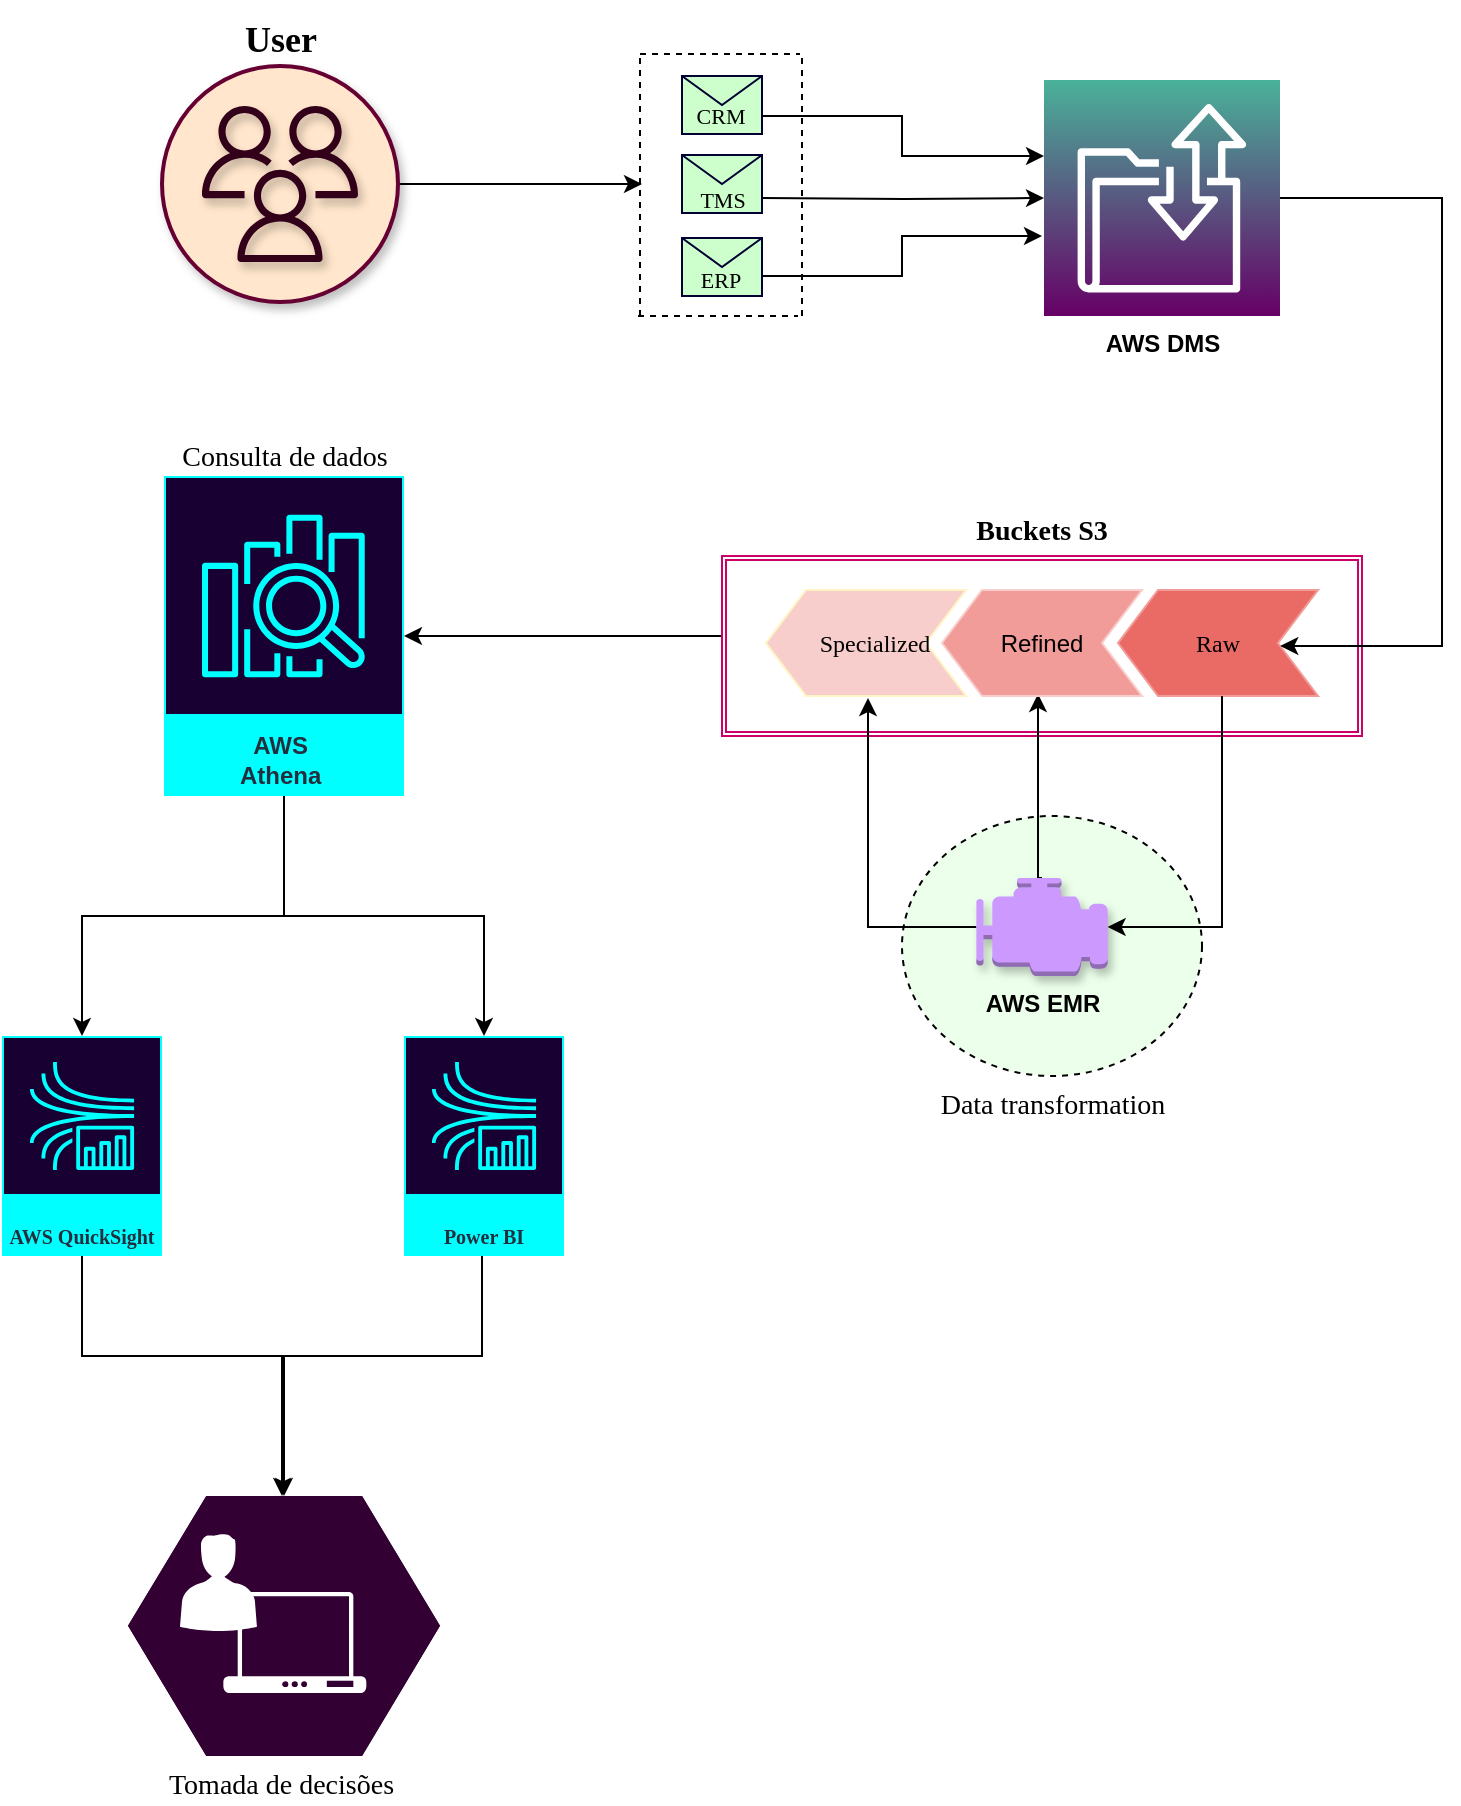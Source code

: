 <mxfile version="21.3.4" type="github">
  <diagram name="Página-1" id="uI1IjuKpUBhQf2RZqEu1">
    <mxGraphModel dx="1400" dy="595" grid="1" gridSize="10" guides="1" tooltips="1" connect="1" arrows="1" fold="1" page="1" pageScale="1" pageWidth="827" pageHeight="1169" math="0" shadow="0">
      <root>
        <mxCell id="0" />
        <mxCell id="1" parent="0" />
        <mxCell id="5gVIDFg0tng2kCdoH3zb-67" value="Attribute" style="ellipse;whiteSpace=wrap;html=1;align=center;dashed=1;fillColor=#EBFFEA;" vertex="1" parent="1">
          <mxGeometry x="530" y="450" width="150" height="130" as="geometry" />
        </mxCell>
        <mxCell id="5gVIDFg0tng2kCdoH3zb-55" style="edgeStyle=orthogonalEdgeStyle;rounded=0;orthogonalLoop=1;jettySize=auto;html=1;" edge="1" parent="1" source="5gVIDFg0tng2kCdoH3zb-44">
          <mxGeometry relative="1" as="geometry">
            <mxPoint x="600" y="160" as="targetPoint" />
            <Array as="points">
              <mxPoint x="530" y="180" />
              <mxPoint x="530" y="160" />
            </Array>
          </mxGeometry>
        </mxCell>
        <mxCell id="5gVIDFg0tng2kCdoH3zb-44" value="" style="shape=message;html=1;html=1;outlineConnect=0;labelPosition=center;verticalLabelPosition=bottom;align=center;verticalAlign=top;fillColor=#CCFFCC;strokeColor=#000033;" vertex="1" parent="1">
          <mxGeometry x="420" y="161" width="40" height="29" as="geometry" />
        </mxCell>
        <mxCell id="5gVIDFg0tng2kCdoH3zb-43" value="" style="shape=message;html=1;html=1;outlineConnect=0;labelPosition=center;verticalLabelPosition=bottom;align=center;verticalAlign=top;fillColor=#CCFFCC;strokeColor=#000033;" vertex="1" parent="1">
          <mxGeometry x="420" y="119.5" width="40" height="29" as="geometry" />
        </mxCell>
        <mxCell id="5gVIDFg0tng2kCdoH3zb-69" style="edgeStyle=orthogonalEdgeStyle;rounded=0;orthogonalLoop=1;jettySize=auto;html=1;" edge="1" parent="1" source="5gVIDFg0tng2kCdoH3zb-8" target="5gVIDFg0tng2kCdoH3zb-22">
          <mxGeometry relative="1" as="geometry">
            <Array as="points">
              <mxPoint x="400" y="360" />
              <mxPoint x="400" y="360" />
            </Array>
          </mxGeometry>
        </mxCell>
        <mxCell id="5gVIDFg0tng2kCdoH3zb-8" value="" style="shape=ext;double=1;rounded=1;whiteSpace=wrap;html=1;strokeColor=#CC0066;fillColor=#FFFFFF;arcSize=0;" vertex="1" parent="1">
          <mxGeometry x="440" y="320" width="320" height="90" as="geometry" />
        </mxCell>
        <mxCell id="5gVIDFg0tng2kCdoH3zb-46" style="edgeStyle=orthogonalEdgeStyle;rounded=0;orthogonalLoop=1;jettySize=auto;html=1;" edge="1" parent="1" source="LXj0H7g9ZqXSp_bMiU7b-30">
          <mxGeometry relative="1" as="geometry">
            <mxPoint x="400" y="134" as="targetPoint" />
          </mxGeometry>
        </mxCell>
        <mxCell id="LXj0H7g9ZqXSp_bMiU7b-30" value="" style="ellipse;whiteSpace=wrap;html=1;aspect=fixed;shadow=1;pointerEvents=1;strokeColor=#660033;strokeWidth=2;fontFamily=Helvetica;fontSize=12;fontColor=default;fillColor=#FFE6CC;" parent="1" vertex="1">
          <mxGeometry x="160" y="75" width="118" height="118" as="geometry" />
        </mxCell>
        <mxCell id="LXj0H7g9ZqXSp_bMiU7b-2" value="" style="endArrow=none;dashed=1;html=1;rounded=0;" parent="1" edge="1">
          <mxGeometry width="50" height="50" relative="1" as="geometry">
            <mxPoint x="480" y="200" as="sourcePoint" />
            <mxPoint x="480" y="70" as="targetPoint" />
            <Array as="points" />
          </mxGeometry>
        </mxCell>
        <mxCell id="LXj0H7g9ZqXSp_bMiU7b-4" value="" style="endArrow=none;dashed=1;html=1;rounded=0;" parent="1" edge="1">
          <mxGeometry width="50" height="50" relative="1" as="geometry">
            <mxPoint x="399" y="69" as="sourcePoint" />
            <mxPoint x="479" y="69" as="targetPoint" />
            <Array as="points">
              <mxPoint x="429" y="69" />
            </Array>
          </mxGeometry>
        </mxCell>
        <mxCell id="LXj0H7g9ZqXSp_bMiU7b-18" value="" style="shape=message;html=1;html=1;outlineConnect=0;labelPosition=center;verticalLabelPosition=bottom;align=center;verticalAlign=top;fillColor=#CCFFCC;strokeColor=#000033;" parent="1" vertex="1">
          <mxGeometry x="420" y="80" width="40" height="29" as="geometry" />
        </mxCell>
        <mxCell id="5gVIDFg0tng2kCdoH3zb-15" style="edgeStyle=orthogonalEdgeStyle;rounded=0;orthogonalLoop=1;jettySize=auto;html=1;exitX=0;exitY=0.5;exitDx=0;exitDy=0;exitPerimeter=0;entryX=0;entryY=0.5;entryDx=0;entryDy=0;entryPerimeter=0;" edge="1" parent="1" source="LXj0H7g9ZqXSp_bMiU7b-27" target="LXj0H7g9ZqXSp_bMiU7b-27">
          <mxGeometry relative="1" as="geometry" />
        </mxCell>
        <mxCell id="5gVIDFg0tng2kCdoH3zb-65" style="edgeStyle=orthogonalEdgeStyle;rounded=0;orthogonalLoop=1;jettySize=auto;html=1;exitX=0.5;exitY=0;exitDx=0;exitDy=0;exitPerimeter=0;entryX=0.52;entryY=0.981;entryDx=0;entryDy=0;entryPerimeter=0;" edge="1" parent="1" source="LXj0H7g9ZqXSp_bMiU7b-27" target="5gVIDFg0tng2kCdoH3zb-4">
          <mxGeometry relative="1" as="geometry">
            <Array as="points">
              <mxPoint x="598" y="481" />
            </Array>
          </mxGeometry>
        </mxCell>
        <mxCell id="5gVIDFg0tng2kCdoH3zb-66" style="edgeStyle=orthogonalEdgeStyle;rounded=0;orthogonalLoop=1;jettySize=auto;html=1;entryX=0.49;entryY=1.019;entryDx=0;entryDy=0;entryPerimeter=0;" edge="1" parent="1" source="LXj0H7g9ZqXSp_bMiU7b-27" target="5gVIDFg0tng2kCdoH3zb-5">
          <mxGeometry relative="1" as="geometry" />
        </mxCell>
        <mxCell id="LXj0H7g9ZqXSp_bMiU7b-27" value="&lt;b&gt;AWS EMR&lt;/b&gt;" style="outlineConnect=0;dashed=0;verticalLabelPosition=bottom;verticalAlign=top;align=center;html=1;shape=mxgraph.aws3.emr_engine;fillColor=#CC99FF;gradientColor=none;shadow=1;pointerEvents=1;strokeColor=#6600CC;strokeWidth=2;fontFamily=Helvetica;fontSize=12;fontColor=default;" parent="1" vertex="1">
          <mxGeometry x="567.19" y="481" width="65.63" height="49" as="geometry" />
        </mxCell>
        <mxCell id="LXj0H7g9ZqXSp_bMiU7b-29" value="" style="sketch=0;outlineConnect=0;fontColor=#232F3E;gradientColor=none;fillColor=#33001A;strokeColor=#660033;dashed=0;verticalLabelPosition=bottom;verticalAlign=top;align=center;html=1;fontSize=12;fontStyle=0;aspect=fixed;pointerEvents=1;shape=mxgraph.aws4.users;shadow=1;strokeWidth=2;fontFamily=Helvetica;" parent="1" vertex="1">
          <mxGeometry x="180" y="95" width="78" height="78" as="geometry" />
        </mxCell>
        <mxCell id="LXj0H7g9ZqXSp_bMiU7b-34" value="&lt;font face=&quot;Georgia&quot; style=&quot;font-size: 14px;&quot;&gt;Data transformation&lt;/font&gt;" style="text;html=1;align=center;verticalAlign=middle;resizable=0;points=[];autosize=1;strokeColor=none;fillColor=none;fontSize=12;fontFamily=Helvetica;fontColor=default;" parent="1" vertex="1">
          <mxGeometry x="530" y="580" width="150" height="30" as="geometry" />
        </mxCell>
        <mxCell id="LXj0H7g9ZqXSp_bMiU7b-37" value="&lt;font face=&quot;Georgia&quot; style=&quot;font-size: 18px;&quot;&gt;&lt;b&gt;User&lt;/b&gt;&lt;/font&gt;" style="text;html=1;align=center;verticalAlign=middle;resizable=0;points=[];autosize=1;strokeColor=none;fillColor=none;fontSize=12;fontFamily=Helvetica;fontColor=default;" parent="1" vertex="1">
          <mxGeometry x="184" y="42" width="70" height="40" as="geometry" />
        </mxCell>
        <mxCell id="5gVIDFg0tng2kCdoH3zb-2" value="&lt;font style=&quot;font-size: 14px;&quot; face=&quot;Georgia&quot;&gt;Buckets S3&lt;br&gt;&lt;br&gt;&lt;/font&gt;" style="swimlane;childLayout=stackLayout;horizontal=1;fillColor=none;horizontalStack=1;resizeParent=1;resizeParentMax=0;resizeLast=0;collapsible=0;strokeColor=none;stackBorder=10;stackSpacing=-12;resizable=1;align=center;points=[];whiteSpace=wrap;html=1;" vertex="1" parent="1">
          <mxGeometry x="452" y="304" width="296" height="96" as="geometry" />
        </mxCell>
        <mxCell id="5gVIDFg0tng2kCdoH3zb-5" value="&lt;font style=&quot;border-color: var(--border-color);&quot; face=&quot;Georgia&quot;&gt;&amp;nbsp; &amp;nbsp;Specialized&lt;/font&gt;" style="shape=step;perimeter=stepPerimeter;fixedSize=1;points=[];whiteSpace=wrap;html=1;fillColor=#F8CECC;strokeColor=#FFF4C3;flipH=1;" vertex="1" parent="5gVIDFg0tng2kCdoH3zb-2">
          <mxGeometry x="10" y="33" width="100" height="53" as="geometry" />
        </mxCell>
        <mxCell id="5gVIDFg0tng2kCdoH3zb-4" value="Refined" style="shape=step;perimeter=stepPerimeter;fixedSize=1;points=[];whiteSpace=wrap;html=1;fillColor=#F19C99;strokeColor=#F8CECC;flipH=1;" vertex="1" parent="5gVIDFg0tng2kCdoH3zb-2">
          <mxGeometry x="98" y="33" width="100" height="53" as="geometry" />
        </mxCell>
        <mxCell id="5gVIDFg0tng2kCdoH3zb-3" value="&lt;font style=&quot;border-color: var(--border-color);&quot; face=&quot;Georgia&quot;&gt;Raw&lt;/font&gt;" style="shape=step;perimeter=stepPerimeter;fixedSize=1;points=[];whiteSpace=wrap;html=1;fillColor=#EA6B66;strokeColor=#F19C99;flipH=1;" vertex="1" parent="5gVIDFg0tng2kCdoH3zb-2">
          <mxGeometry x="186" y="33" width="100" height="53" as="geometry" />
        </mxCell>
        <mxCell id="5gVIDFg0tng2kCdoH3zb-62" style="edgeStyle=orthogonalEdgeStyle;rounded=0;orthogonalLoop=1;jettySize=auto;html=1;" edge="1" parent="1" source="5gVIDFg0tng2kCdoH3zb-12" target="5gVIDFg0tng2kCdoH3zb-3">
          <mxGeometry relative="1" as="geometry">
            <Array as="points">
              <mxPoint x="800" y="141" />
              <mxPoint x="800" y="365" />
            </Array>
          </mxGeometry>
        </mxCell>
        <mxCell id="5gVIDFg0tng2kCdoH3zb-12" value="&lt;b style=&quot;border-color: var(--border-color); color: rgb(0, 0, 0);&quot;&gt;&amp;nbsp;AWS DMS&amp;nbsp;&lt;/b&gt;" style="sketch=0;points=[[0,0,0],[0.25,0,0],[0.5,0,0],[0.75,0,0],[1,0,0],[0,1,0],[0.25,1,0],[0.5,1,0],[0.75,1,0],[1,1,0],[0,0.25,0],[0,0.5,0],[0,0.75,0],[1,0.25,0],[1,0.5,0],[1,0.75,0]];outlineConnect=0;fontColor=#232F3E;gradientColor=#4AB29A;gradientDirection=north;fillColor=#660066;strokeColor=#ffffff;dashed=0;verticalLabelPosition=bottom;verticalAlign=top;align=center;html=1;fontSize=12;fontStyle=0;aspect=fixed;shape=mxgraph.aws4.resourceIcon;resIcon=mxgraph.aws4.transfer_family;" vertex="1" parent="1">
          <mxGeometry x="601" y="82" width="118" height="118" as="geometry" />
        </mxCell>
        <mxCell id="5gVIDFg0tng2kCdoH3zb-70" style="edgeStyle=orthogonalEdgeStyle;rounded=0;orthogonalLoop=1;jettySize=auto;html=1;" edge="1" parent="1" source="5gVIDFg0tng2kCdoH3zb-22" target="5gVIDFg0tng2kCdoH3zb-25">
          <mxGeometry relative="1" as="geometry">
            <Array as="points">
              <mxPoint x="221" y="500" />
              <mxPoint x="120" y="500" />
            </Array>
          </mxGeometry>
        </mxCell>
        <mxCell id="5gVIDFg0tng2kCdoH3zb-71" style="edgeStyle=orthogonalEdgeStyle;rounded=0;orthogonalLoop=1;jettySize=auto;html=1;" edge="1" parent="1" source="5gVIDFg0tng2kCdoH3zb-22" target="5gVIDFg0tng2kCdoH3zb-26">
          <mxGeometry relative="1" as="geometry" />
        </mxCell>
        <mxCell id="5gVIDFg0tng2kCdoH3zb-22" value="&lt;font style=&quot;font-size: 12px;&quot;&gt;AWS&amp;nbsp;&lt;br&gt;Athena&amp;nbsp;&lt;/font&gt;" style="sketch=0;outlineConnect=0;fontColor=#232F3E;gradientColor=none;strokeColor=#00FFFF;fillColor=#190033;dashed=0;verticalLabelPosition=middle;verticalAlign=bottom;align=center;html=1;whiteSpace=wrap;fontSize=10;fontStyle=1;spacing=3;shape=mxgraph.aws4.productIcon;prIcon=mxgraph.aws4.elasticsearch_service;" vertex="1" parent="1">
          <mxGeometry x="161" y="280" width="120" height="160" as="geometry" />
        </mxCell>
        <mxCell id="5gVIDFg0tng2kCdoH3zb-24" value="&lt;font style=&quot;font-size: 14px;&quot; face=&quot;Georgia&quot;&gt;Consulta de dados&lt;/font&gt;" style="text;html=1;align=center;verticalAlign=middle;resizable=0;points=[];autosize=1;strokeColor=none;fillColor=none;" vertex="1" parent="1">
          <mxGeometry x="151" y="256" width="140" height="30" as="geometry" />
        </mxCell>
        <mxCell id="5gVIDFg0tng2kCdoH3zb-74" style="edgeStyle=orthogonalEdgeStyle;rounded=0;orthogonalLoop=1;jettySize=auto;html=1;entryX=0.5;entryY=0;entryDx=0;entryDy=0;entryPerimeter=0;" edge="1" parent="1" source="5gVIDFg0tng2kCdoH3zb-25" target="5gVIDFg0tng2kCdoH3zb-73">
          <mxGeometry relative="1" as="geometry">
            <Array as="points">
              <mxPoint x="120" y="720" />
              <mxPoint x="221" y="720" />
            </Array>
          </mxGeometry>
        </mxCell>
        <mxCell id="5gVIDFg0tng2kCdoH3zb-25" value="&lt;font face=&quot;Georgia&quot;&gt;AWS QuickSight&lt;/font&gt;" style="sketch=0;outlineConnect=0;fontColor=#232F3E;gradientColor=none;strokeColor=#00FFFF;fillColor=#190033;dashed=0;verticalLabelPosition=middle;verticalAlign=bottom;align=center;html=1;whiteSpace=wrap;fontSize=10;fontStyle=1;spacing=3;shape=mxgraph.aws4.productIcon;prIcon=mxgraph.aws4.kinesis_data_analytics;" vertex="1" parent="1">
          <mxGeometry x="80" y="560" width="80" height="110" as="geometry" />
        </mxCell>
        <mxCell id="5gVIDFg0tng2kCdoH3zb-75" style="edgeStyle=orthogonalEdgeStyle;rounded=0;orthogonalLoop=1;jettySize=auto;html=1;" edge="1" parent="1" source="5gVIDFg0tng2kCdoH3zb-26">
          <mxGeometry relative="1" as="geometry">
            <mxPoint x="220" y="790" as="targetPoint" />
            <Array as="points">
              <mxPoint x="320" y="720" />
              <mxPoint x="220" y="720" />
            </Array>
          </mxGeometry>
        </mxCell>
        <mxCell id="5gVIDFg0tng2kCdoH3zb-26" value="&lt;font face=&quot;Georgia&quot;&gt;Power BI&lt;/font&gt;" style="sketch=0;outlineConnect=0;fontColor=#232F3E;gradientColor=none;strokeColor=#00FFFF;fillColor=#190033;dashed=0;verticalLabelPosition=middle;verticalAlign=bottom;align=center;html=1;whiteSpace=wrap;fontSize=10;fontStyle=1;spacing=3;shape=mxgraph.aws4.productIcon;prIcon=mxgraph.aws4.kinesis_data_analytics;" vertex="1" parent="1">
          <mxGeometry x="281" y="560" width="80" height="110" as="geometry" />
        </mxCell>
        <mxCell id="5gVIDFg0tng2kCdoH3zb-31" value="" style="endArrow=none;dashed=1;html=1;rounded=0;" edge="1" parent="1">
          <mxGeometry width="50" height="50" relative="1" as="geometry">
            <mxPoint x="399" y="200" as="sourcePoint" />
            <mxPoint x="399" y="70" as="targetPoint" />
            <Array as="points" />
          </mxGeometry>
        </mxCell>
        <mxCell id="5gVIDFg0tng2kCdoH3zb-32" value="" style="endArrow=none;dashed=1;html=1;rounded=0;" edge="1" parent="1">
          <mxGeometry width="50" height="50" relative="1" as="geometry">
            <mxPoint x="398" y="200" as="sourcePoint" />
            <mxPoint x="478" y="200" as="targetPoint" />
            <Array as="points">
              <mxPoint x="428" y="200" />
            </Array>
          </mxGeometry>
        </mxCell>
        <mxCell id="5gVIDFg0tng2kCdoH3zb-47" style="edgeStyle=orthogonalEdgeStyle;rounded=0;orthogonalLoop=1;jettySize=auto;html=1;exitX=0.92;exitY=0.5;exitDx=0;exitDy=0;exitPerimeter=0;" edge="1" parent="1" source="5gVIDFg0tng2kCdoH3zb-39" target="5gVIDFg0tng2kCdoH3zb-12">
          <mxGeometry relative="1" as="geometry">
            <mxPoint x="590" y="130" as="targetPoint" />
            <Array as="points">
              <mxPoint x="530" y="100" />
              <mxPoint x="530" y="120" />
            </Array>
          </mxGeometry>
        </mxCell>
        <mxCell id="5gVIDFg0tng2kCdoH3zb-39" value="&lt;font face=&quot;Georgia&quot; style=&quot;&quot;&gt;&lt;font style=&quot;font-size: 11px;&quot;&gt;CRM&lt;/font&gt;&lt;br&gt;&lt;/font&gt;" style="text;html=1;align=center;verticalAlign=middle;resizable=0;points=[];autosize=1;strokeColor=none;fillColor=none;" vertex="1" parent="1">
          <mxGeometry x="414" y="85" width="50" height="30" as="geometry" />
        </mxCell>
        <mxCell id="5gVIDFg0tng2kCdoH3zb-52" style="edgeStyle=orthogonalEdgeStyle;rounded=0;orthogonalLoop=1;jettySize=auto;html=1;" edge="1" parent="1" target="5gVIDFg0tng2kCdoH3zb-12">
          <mxGeometry relative="1" as="geometry">
            <mxPoint x="460" y="141" as="sourcePoint" />
          </mxGeometry>
        </mxCell>
        <mxCell id="5gVIDFg0tng2kCdoH3zb-41" value="&lt;font face=&quot;Georgia&quot; style=&quot;&quot;&gt;&lt;font style=&quot;font-size: 11px;&quot;&gt;TMS&lt;/font&gt;&lt;br&gt;&lt;/font&gt;" style="text;html=1;align=center;verticalAlign=middle;resizable=0;points=[];autosize=1;strokeColor=none;fillColor=none;" vertex="1" parent="1">
          <mxGeometry x="415" y="127" width="50" height="30" as="geometry" />
        </mxCell>
        <mxCell id="5gVIDFg0tng2kCdoH3zb-45" value="&lt;font face=&quot;Georgia&quot; style=&quot;&quot;&gt;&lt;font style=&quot;font-size: 11px;&quot;&gt;ERP&lt;/font&gt;&lt;br&gt;&lt;/font&gt;" style="text;html=1;align=center;verticalAlign=middle;resizable=0;points=[];autosize=1;strokeColor=none;fillColor=none;" vertex="1" parent="1">
          <mxGeometry x="414" y="167" width="50" height="30" as="geometry" />
        </mxCell>
        <mxCell id="5gVIDFg0tng2kCdoH3zb-64" style="edgeStyle=orthogonalEdgeStyle;rounded=0;orthogonalLoop=1;jettySize=auto;html=1;entryX=1;entryY=0.5;entryDx=0;entryDy=0;entryPerimeter=0;" edge="1" parent="1" source="5gVIDFg0tng2kCdoH3zb-3" target="LXj0H7g9ZqXSp_bMiU7b-27">
          <mxGeometry relative="1" as="geometry">
            <Array as="points">
              <mxPoint x="690" y="506" />
            </Array>
          </mxGeometry>
        </mxCell>
        <mxCell id="5gVIDFg0tng2kCdoH3zb-73" value="&lt;font style=&quot;font-size: 14px;&quot; face=&quot;Georgia&quot;&gt;Tomada de decisões&amp;nbsp;&lt;/font&gt;" style="verticalLabelPosition=bottom;sketch=0;html=1;fillColor=#330033;strokeColor=#ffffff;verticalAlign=top;align=center;points=[[0,0.5,0],[0.125,0.25,0],[0.25,0,0],[0.5,0,0],[0.75,0,0],[0.875,0.25,0],[1,0.5,0],[0.875,0.75,0],[0.75,1,0],[0.5,1,0],[0.125,0.75,0]];pointerEvents=1;shape=mxgraph.cisco_safe.compositeIcon;bgIcon=mxgraph.cisco_safe.design.blank_device;resIcon=mxgraph.cisco_safe.design.corporate_device;" vertex="1" parent="1">
          <mxGeometry x="143" y="790" width="156" height="130" as="geometry" />
        </mxCell>
      </root>
    </mxGraphModel>
  </diagram>
</mxfile>
